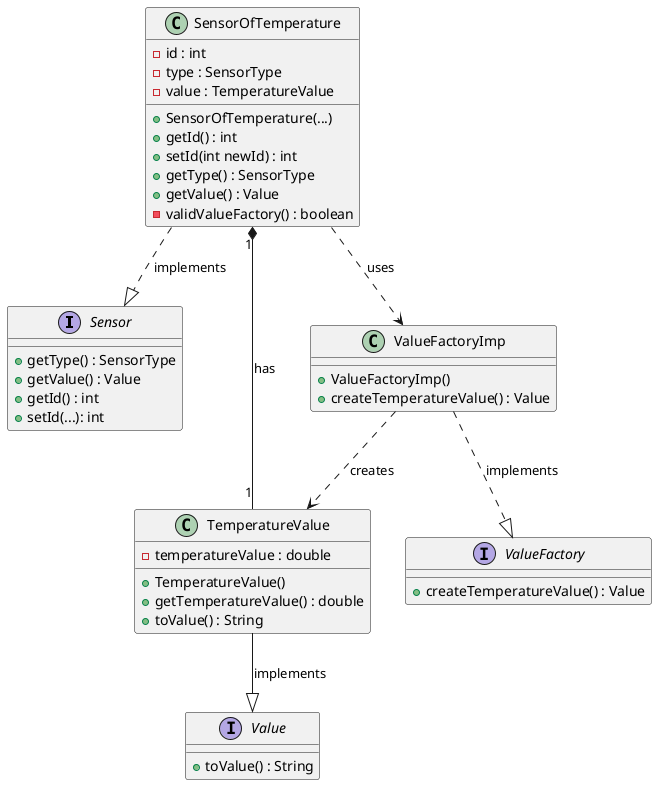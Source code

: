@startuml
interface Sensor {
    + getType() : SensorType
    + getValue() : Value
    + getId() : int
    + setId(...): int
}

class SensorOfTemperature {
    - id : int
    - type : SensorType
    - value : TemperatureValue

   + SensorOfTemperature(...)
   + getId() : int
   + setId(int newId) : int
   + getType() : SensorType
   + getValue() : Value
   - validValueFactory() : boolean
}

class TemperatureValue {
   - temperatureValue : double

   + TemperatureValue()
   + getTemperatureValue() : double
   + toValue() : String
}

interface Value {
   + toValue() : String
}

interface ValueFactory {
   + createTemperatureValue() : Value
}

class ValueFactoryImp {
    + ValueFactoryImp()
    + createTemperatureValue() : Value
}

SensorOfTemperature ..|> Sensor : implements
SensorOfTemperature "1" *-- "1" TemperatureValue : has
TemperatureValue --|> Value : implements
ValueFactoryImp ..|> ValueFactory : implements
ValueFactoryImp ..> TemperatureValue : creates
SensorOfTemperature ..> ValueFactoryImp : uses

@enduml
